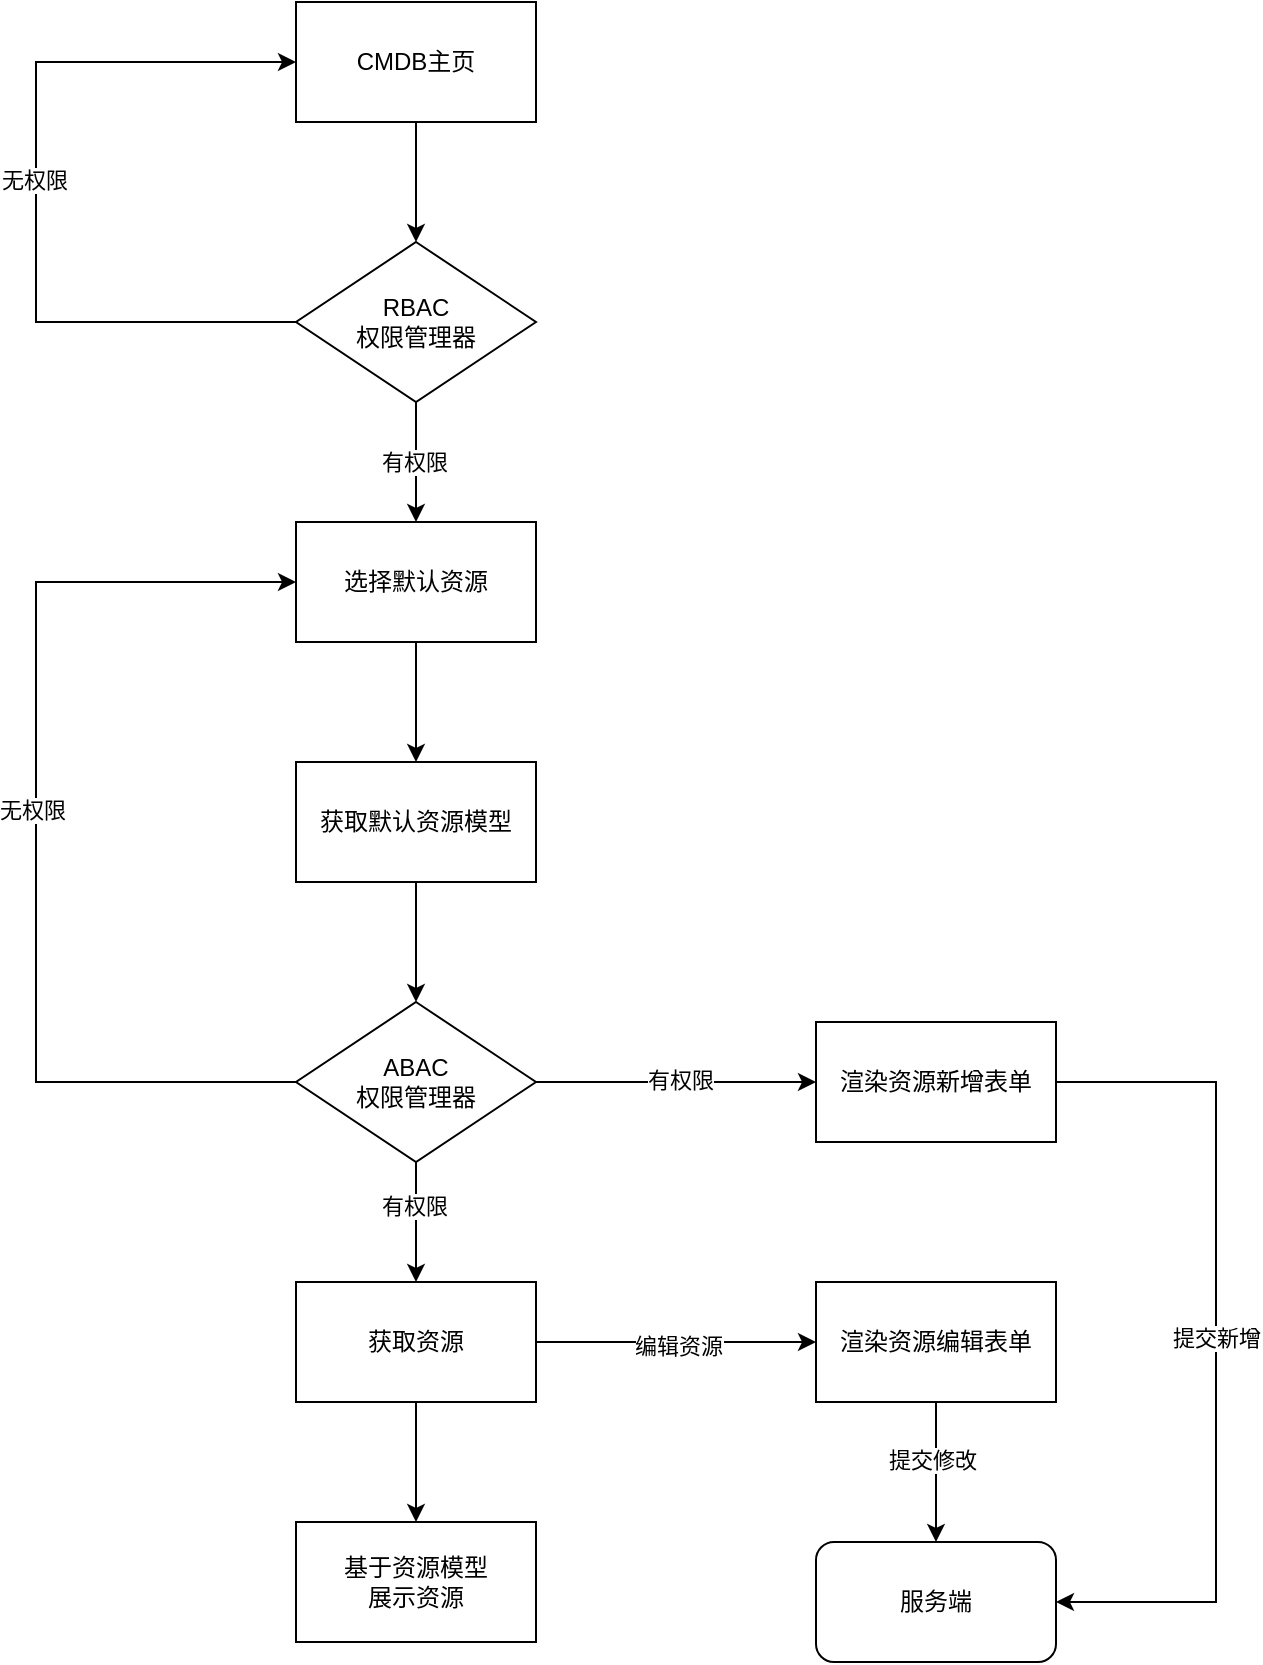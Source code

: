 <mxfile version="24.7.6">
  <diagram name="第 1 页" id="kwlmULJ9phesYLVNktoo">
    <mxGraphModel dx="1426" dy="2391" grid="1" gridSize="10" guides="1" tooltips="1" connect="1" arrows="1" fold="1" page="1" pageScale="1" pageWidth="1200" pageHeight="1600" math="0" shadow="0">
      <root>
        <mxCell id="0" />
        <mxCell id="1" parent="0" />
        <mxCell id="3SeGYso6IprR8EsJTdrO-3" style="edgeStyle=orthogonalEdgeStyle;rounded=0;orthogonalLoop=1;jettySize=auto;html=1;exitX=0.5;exitY=1;exitDx=0;exitDy=0;entryX=0.5;entryY=0;entryDx=0;entryDy=0;" edge="1" parent="1" source="aPcUHA9ml7HtjI_VVoBi-1" target="3SeGYso6IprR8EsJTdrO-1">
          <mxGeometry relative="1" as="geometry" />
        </mxCell>
        <mxCell id="aPcUHA9ml7HtjI_VVoBi-1" value="选择默认资源" style="rounded=0;whiteSpace=wrap;html=1;" parent="1" vertex="1">
          <mxGeometry x="520" y="250" width="120" height="60" as="geometry" />
        </mxCell>
        <mxCell id="3SeGYso6IprR8EsJTdrO-4" style="edgeStyle=orthogonalEdgeStyle;rounded=0;orthogonalLoop=1;jettySize=auto;html=1;exitX=0.5;exitY=1;exitDx=0;exitDy=0;entryX=0.5;entryY=0;entryDx=0;entryDy=0;" edge="1" parent="1" source="3SeGYso6IprR8EsJTdrO-1" target="3SeGYso6IprR8EsJTdrO-2">
          <mxGeometry relative="1" as="geometry" />
        </mxCell>
        <mxCell id="3SeGYso6IprR8EsJTdrO-1" value="获取默认资源模型" style="rounded=0;whiteSpace=wrap;html=1;" vertex="1" parent="1">
          <mxGeometry x="520" y="370" width="120" height="60" as="geometry" />
        </mxCell>
        <mxCell id="3SeGYso6IprR8EsJTdrO-6" style="edgeStyle=orthogonalEdgeStyle;rounded=0;orthogonalLoop=1;jettySize=auto;html=1;exitX=0;exitY=0.5;exitDx=0;exitDy=0;entryX=0;entryY=0.5;entryDx=0;entryDy=0;" edge="1" parent="1" source="3SeGYso6IprR8EsJTdrO-2" target="aPcUHA9ml7HtjI_VVoBi-1">
          <mxGeometry relative="1" as="geometry">
            <Array as="points">
              <mxPoint x="390" y="530" />
              <mxPoint x="390" y="280" />
            </Array>
          </mxGeometry>
        </mxCell>
        <mxCell id="3SeGYso6IprR8EsJTdrO-8" value="无权限" style="edgeLabel;html=1;align=center;verticalAlign=middle;resizable=0;points=[];" vertex="1" connectable="0" parent="3SeGYso6IprR8EsJTdrO-6">
          <mxGeometry x="0.043" y="2" relative="1" as="geometry">
            <mxPoint as="offset" />
          </mxGeometry>
        </mxCell>
        <mxCell id="3SeGYso6IprR8EsJTdrO-7" style="edgeStyle=orthogonalEdgeStyle;rounded=0;orthogonalLoop=1;jettySize=auto;html=1;exitX=0.5;exitY=1;exitDx=0;exitDy=0;entryX=0.5;entryY=0;entryDx=0;entryDy=0;" edge="1" parent="1" source="3SeGYso6IprR8EsJTdrO-2" target="3SeGYso6IprR8EsJTdrO-5">
          <mxGeometry relative="1" as="geometry" />
        </mxCell>
        <mxCell id="3SeGYso6IprR8EsJTdrO-9" value="有权限" style="edgeLabel;html=1;align=center;verticalAlign=middle;resizable=0;points=[];" vertex="1" connectable="0" parent="3SeGYso6IprR8EsJTdrO-7">
          <mxGeometry x="-0.267" y="-1" relative="1" as="geometry">
            <mxPoint as="offset" />
          </mxGeometry>
        </mxCell>
        <mxCell id="3SeGYso6IprR8EsJTdrO-30" style="edgeStyle=orthogonalEdgeStyle;rounded=0;orthogonalLoop=1;jettySize=auto;html=1;exitX=1;exitY=0.5;exitDx=0;exitDy=0;entryX=0;entryY=0.5;entryDx=0;entryDy=0;" edge="1" parent="1" source="3SeGYso6IprR8EsJTdrO-2" target="3SeGYso6IprR8EsJTdrO-29">
          <mxGeometry relative="1" as="geometry" />
        </mxCell>
        <mxCell id="3SeGYso6IprR8EsJTdrO-32" value="有权限" style="edgeLabel;html=1;align=center;verticalAlign=middle;resizable=0;points=[];" vertex="1" connectable="0" parent="3SeGYso6IprR8EsJTdrO-30">
          <mxGeometry x="0.029" y="1" relative="1" as="geometry">
            <mxPoint as="offset" />
          </mxGeometry>
        </mxCell>
        <mxCell id="3SeGYso6IprR8EsJTdrO-2" value="ABAC&lt;div&gt;权限管理器&lt;/div&gt;" style="rhombus;whiteSpace=wrap;html=1;" vertex="1" parent="1">
          <mxGeometry x="520" y="490" width="120" height="80" as="geometry" />
        </mxCell>
        <mxCell id="3SeGYso6IprR8EsJTdrO-11" style="edgeStyle=orthogonalEdgeStyle;rounded=0;orthogonalLoop=1;jettySize=auto;html=1;exitX=0.5;exitY=1;exitDx=0;exitDy=0;entryX=0.5;entryY=0;entryDx=0;entryDy=0;" edge="1" parent="1" source="3SeGYso6IprR8EsJTdrO-5" target="3SeGYso6IprR8EsJTdrO-10">
          <mxGeometry relative="1" as="geometry" />
        </mxCell>
        <mxCell id="3SeGYso6IprR8EsJTdrO-27" style="edgeStyle=orthogonalEdgeStyle;rounded=0;orthogonalLoop=1;jettySize=auto;html=1;exitX=1;exitY=0.5;exitDx=0;exitDy=0;entryX=0;entryY=0.5;entryDx=0;entryDy=0;" edge="1" parent="1" source="3SeGYso6IprR8EsJTdrO-5" target="3SeGYso6IprR8EsJTdrO-20">
          <mxGeometry relative="1" as="geometry" />
        </mxCell>
        <mxCell id="3SeGYso6IprR8EsJTdrO-28" value="编辑资源" style="edgeLabel;html=1;align=center;verticalAlign=middle;resizable=0;points=[];" vertex="1" connectable="0" parent="3SeGYso6IprR8EsJTdrO-27">
          <mxGeometry x="0.014" y="-2" relative="1" as="geometry">
            <mxPoint as="offset" />
          </mxGeometry>
        </mxCell>
        <mxCell id="3SeGYso6IprR8EsJTdrO-5" value="获取资源" style="rounded=0;whiteSpace=wrap;html=1;" vertex="1" parent="1">
          <mxGeometry x="520" y="630" width="120" height="60" as="geometry" />
        </mxCell>
        <mxCell id="3SeGYso6IprR8EsJTdrO-10" value="基于资源模型&lt;div&gt;展示资源&lt;/div&gt;" style="rounded=0;whiteSpace=wrap;html=1;" vertex="1" parent="1">
          <mxGeometry x="520" y="750" width="120" height="60" as="geometry" />
        </mxCell>
        <mxCell id="3SeGYso6IprR8EsJTdrO-14" style="edgeStyle=orthogonalEdgeStyle;rounded=0;orthogonalLoop=1;jettySize=auto;html=1;exitX=0.5;exitY=1;exitDx=0;exitDy=0;entryX=0.5;entryY=0;entryDx=0;entryDy=0;" edge="1" parent="1" source="3SeGYso6IprR8EsJTdrO-12" target="3SeGYso6IprR8EsJTdrO-13">
          <mxGeometry relative="1" as="geometry" />
        </mxCell>
        <mxCell id="3SeGYso6IprR8EsJTdrO-12" value="CMDB主页" style="rounded=0;whiteSpace=wrap;html=1;" vertex="1" parent="1">
          <mxGeometry x="520" y="-10" width="120" height="60" as="geometry" />
        </mxCell>
        <mxCell id="3SeGYso6IprR8EsJTdrO-15" style="edgeStyle=orthogonalEdgeStyle;rounded=0;orthogonalLoop=1;jettySize=auto;html=1;exitX=0.5;exitY=1;exitDx=0;exitDy=0;entryX=0.5;entryY=0;entryDx=0;entryDy=0;" edge="1" parent="1" source="3SeGYso6IprR8EsJTdrO-13" target="aPcUHA9ml7HtjI_VVoBi-1">
          <mxGeometry relative="1" as="geometry" />
        </mxCell>
        <mxCell id="3SeGYso6IprR8EsJTdrO-16" value="有权限" style="edgeLabel;html=1;align=center;verticalAlign=middle;resizable=0;points=[];" vertex="1" connectable="0" parent="3SeGYso6IprR8EsJTdrO-15">
          <mxGeometry y="-1" relative="1" as="geometry">
            <mxPoint as="offset" />
          </mxGeometry>
        </mxCell>
        <mxCell id="3SeGYso6IprR8EsJTdrO-17" style="edgeStyle=orthogonalEdgeStyle;rounded=0;orthogonalLoop=1;jettySize=auto;html=1;exitX=0;exitY=0.5;exitDx=0;exitDy=0;entryX=0;entryY=0.5;entryDx=0;entryDy=0;" edge="1" parent="1" source="3SeGYso6IprR8EsJTdrO-13" target="3SeGYso6IprR8EsJTdrO-12">
          <mxGeometry relative="1" as="geometry">
            <Array as="points">
              <mxPoint x="390" y="150" />
              <mxPoint x="390" y="20" />
            </Array>
          </mxGeometry>
        </mxCell>
        <mxCell id="3SeGYso6IprR8EsJTdrO-18" value="无权限" style="edgeLabel;html=1;align=center;verticalAlign=middle;resizable=0;points=[];" vertex="1" connectable="0" parent="3SeGYso6IprR8EsJTdrO-17">
          <mxGeometry x="0.031" y="1" relative="1" as="geometry">
            <mxPoint as="offset" />
          </mxGeometry>
        </mxCell>
        <mxCell id="3SeGYso6IprR8EsJTdrO-13" value="RBAC&lt;div&gt;权限管理器&lt;/div&gt;" style="rhombus;whiteSpace=wrap;html=1;" vertex="1" parent="1">
          <mxGeometry x="520" y="110" width="120" height="80" as="geometry" />
        </mxCell>
        <mxCell id="3SeGYso6IprR8EsJTdrO-24" style="edgeStyle=orthogonalEdgeStyle;rounded=0;orthogonalLoop=1;jettySize=auto;html=1;exitX=0.5;exitY=1;exitDx=0;exitDy=0;entryX=0.5;entryY=0;entryDx=0;entryDy=0;" edge="1" parent="1" source="3SeGYso6IprR8EsJTdrO-20" target="3SeGYso6IprR8EsJTdrO-23">
          <mxGeometry relative="1" as="geometry" />
        </mxCell>
        <mxCell id="3SeGYso6IprR8EsJTdrO-25" value="提交修改" style="edgeLabel;html=1;align=center;verticalAlign=middle;resizable=0;points=[];" vertex="1" connectable="0" parent="3SeGYso6IprR8EsJTdrO-24">
          <mxGeometry x="-0.171" y="-2" relative="1" as="geometry">
            <mxPoint as="offset" />
          </mxGeometry>
        </mxCell>
        <mxCell id="3SeGYso6IprR8EsJTdrO-20" value="渲染&lt;span style=&quot;background-color: initial;&quot;&gt;资源编辑表单&lt;/span&gt;" style="rounded=0;whiteSpace=wrap;html=1;" vertex="1" parent="1">
          <mxGeometry x="780" y="630" width="120" height="60" as="geometry" />
        </mxCell>
        <mxCell id="3SeGYso6IprR8EsJTdrO-23" value="服务端" style="rounded=1;whiteSpace=wrap;html=1;" vertex="1" parent="1">
          <mxGeometry x="780" y="760" width="120" height="60" as="geometry" />
        </mxCell>
        <mxCell id="3SeGYso6IprR8EsJTdrO-33" style="edgeStyle=orthogonalEdgeStyle;rounded=0;orthogonalLoop=1;jettySize=auto;html=1;exitX=1;exitY=0.5;exitDx=0;exitDy=0;entryX=1;entryY=0.5;entryDx=0;entryDy=0;" edge="1" parent="1" source="3SeGYso6IprR8EsJTdrO-29" target="3SeGYso6IprR8EsJTdrO-23">
          <mxGeometry relative="1" as="geometry">
            <Array as="points">
              <mxPoint x="980" y="530" />
              <mxPoint x="980" y="790" />
            </Array>
          </mxGeometry>
        </mxCell>
        <mxCell id="3SeGYso6IprR8EsJTdrO-34" value="提交新增" style="edgeLabel;html=1;align=center;verticalAlign=middle;resizable=0;points=[];" vertex="1" connectable="0" parent="3SeGYso6IprR8EsJTdrO-33">
          <mxGeometry x="-0.009" relative="1" as="geometry">
            <mxPoint as="offset" />
          </mxGeometry>
        </mxCell>
        <mxCell id="3SeGYso6IprR8EsJTdrO-29" value="渲染资源新增表单" style="rounded=0;whiteSpace=wrap;html=1;" vertex="1" parent="1">
          <mxGeometry x="780" y="500" width="120" height="60" as="geometry" />
        </mxCell>
      </root>
    </mxGraphModel>
  </diagram>
</mxfile>
